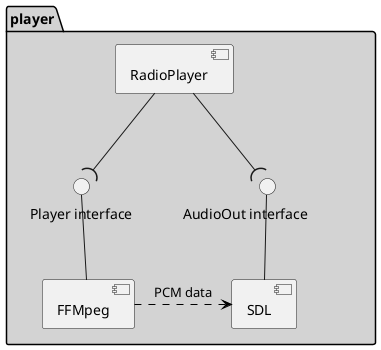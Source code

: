 @startuml
'https://plantuml.com/component-diagram

package player #lightgrey {
    interface "AudioOut interface            " as iAudioOut
    interface "Player interface" as iPlayer
    component RadioPlayer
    component FFMpeg
    component SDL

    iAudioOut -- SDL
    iPlayer   -- FFMpeg
    RadioPlayer --( iAudioOut
    RadioPlayer --( iPlayer
}

FFMpeg .[#black]right..> SDL : PCM data

@enduml